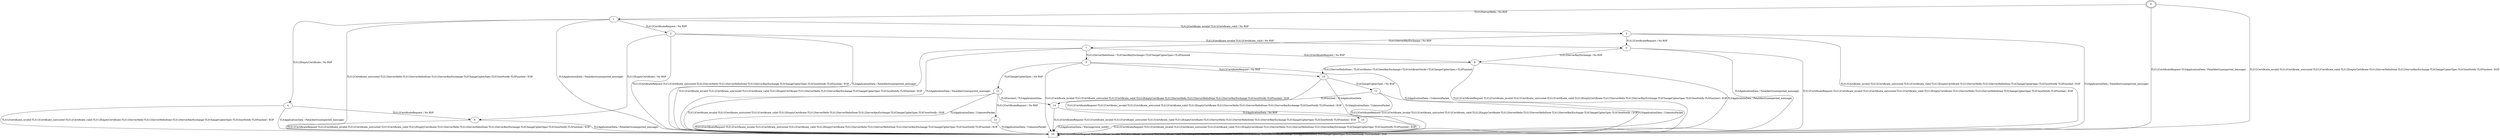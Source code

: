 digraph {
"0" [shape=doubleoctagon label=0];
"1" [shape=ellipse label=1];
"2" [shape=ellipse label=2];
"3" [shape=ellipse label=3];
"4" [shape=ellipse label=4];
"5" [shape=ellipse label=5];
"6" [shape=ellipse label=6];
"7" [shape=ellipse label=7];
"8" [shape=ellipse label=8];
"9" [shape=ellipse label=9];
"10" [shape=ellipse label=10];
"11" [shape=ellipse label=11];
"12" [shape=ellipse label=12];
"13" [shape=ellipse label=13];
"14" [shape=ellipse label=14];
"15" [shape=ellipse label=15];
"16" [shape=rectangle label=16];
"0" -> "16" [label="TLS12CertificateRequest-TLSApplicationData / FatalAlert(unexpected_message)"];
"0" -> "16" [label="TLS12Certificate_invalid-TLS12Certificate_untrusted-TLS12Certificate_valid-TLS12EmptyCertificate-TLS12ServerHelloDone-TLS12ServerKeyExchange-TLSChangeCipherSpec-TLSCloseNotify-TLSFinished / EOF"];
"0" -> "1" [label="TLS12ServerHello / No RSP"];
"1" -> "2" [label="TLS12CertificateRequest / No RSP"];
"1" -> "3" [label="TLS12Certificate_invalid-TLS12Certificate_valid / No RSP"];
"1" -> "16" [label="TLS12Certificate_untrusted-TLS12ServerHello-TLS12ServerHelloDone-TLS12ServerKeyExchange-TLSChangeCipherSpec-TLSCloseNotify-TLSFinished / EOF"];
"1" -> "4" [label="TLS12EmptyCertificate / No RSP"];
"1" -> "16" [label="TLSApplicationData / FatalAlert(unexpected_message)"];
"2" -> "16" [label="TLS12CertificateRequest-TLS12Certificate_untrusted-TLS12ServerHello-TLS12ServerHelloDone-TLS12ServerKeyExchange-TLSChangeCipherSpec-TLSCloseNotify-TLSFinished / EOF"];
"2" -> "5" [label="TLS12Certificate_invalid-TLS12Certificate_valid / No RSP"];
"2" -> "6" [label="TLS12EmptyCertificate / No RSP"];
"2" -> "16" [label="TLSApplicationData / FatalAlert(unexpected_message)"];
"3" -> "5" [label="TLS12CertificateRequest / No RSP"];
"3" -> "16" [label="TLS12Certificate_invalid-TLS12Certificate_untrusted-TLS12Certificate_valid-TLS12EmptyCertificate-TLS12ServerHello-TLS12ServerHelloDone-TLSChangeCipherSpec-TLSCloseNotify-TLSFinished / EOF"];
"3" -> "7" [label="TLS12ServerKeyExchange / No RSP"];
"3" -> "16" [label="TLSApplicationData / FatalAlert(unexpected_message)"];
"4" -> "6" [label="TLS12CertificateRequest / No RSP"];
"4" -> "16" [label="TLS12Certificate_invalid-TLS12Certificate_untrusted-TLS12Certificate_valid-TLS12EmptyCertificate-TLS12ServerHello-TLS12ServerHelloDone-TLS12ServerKeyExchange-TLSChangeCipherSpec-TLSCloseNotify-TLSFinished / EOF"];
"4" -> "16" [label="TLSApplicationData / FatalAlert(unexpected_message)"];
"5" -> "16" [label="TLS12CertificateRequest-TLS12Certificate_invalid-TLS12Certificate_untrusted-TLS12Certificate_valid-TLS12EmptyCertificate-TLS12ServerHello-TLS12ServerHelloDone-TLSChangeCipherSpec-TLSCloseNotify-TLSFinished / EOF"];
"5" -> "8" [label="TLS12ServerKeyExchange / No RSP"];
"5" -> "16" [label="TLSApplicationData / FatalAlert(unexpected_message)"];
"6" -> "16" [label="TLS12CertificateRequest-TLS12Certificate_invalid-TLS12Certificate_untrusted-TLS12Certificate_valid-TLS12EmptyCertificate-TLS12ServerHello-TLS12ServerHelloDone-TLS12ServerKeyExchange-TLSChangeCipherSpec-TLSCloseNotify-TLSFinished / EOF"];
"6" -> "16" [label="TLSApplicationData / FatalAlert(unexpected_message)"];
"7" -> "8" [label="TLS12CertificateRequest / No RSP"];
"7" -> "16" [label="TLS12Certificate_invalid-TLS12Certificate_untrusted-TLS12Certificate_valid-TLS12EmptyCertificate-TLS12ServerHello-TLS12ServerKeyExchange-TLSChangeCipherSpec-TLSCloseNotify-TLSFinished / EOF"];
"7" -> "9" [label="TLS12ServerHelloDone / TLSClientKeyExchange+TLSChangeCipherSpec+TLSFinished"];
"7" -> "16" [label="TLSApplicationData / FatalAlert(unexpected_message)"];
"8" -> "16" [label="TLS12CertificateRequest-TLS12Certificate_invalid-TLS12Certificate_untrusted-TLS12Certificate_valid-TLS12EmptyCertificate-TLS12ServerHello-TLS12ServerKeyExchange-TLSChangeCipherSpec-TLSCloseNotify-TLSFinished / EOF"];
"8" -> "10" [label="TLS12ServerHelloDone / TLSCertificate+TLSClientKeyExchange+TLSCertificateVerify+TLSChangeCipherSpec+TLSFinished"];
"8" -> "16" [label="TLSApplicationData / FatalAlert(unexpected_message)"];
"9" -> "10" [label="TLS12CertificateRequest / No RSP"];
"9" -> "16" [label="TLS12Certificate_invalid-TLS12Certificate_untrusted-TLS12Certificate_valid-TLS12EmptyCertificate-TLS12ServerHello-TLS12ServerHelloDone-TLS12ServerKeyExchange-TLSCloseNotify-TLSFinished / EOF"];
"9" -> "16" [label="TLSApplicationData / UnknownPacket"];
"9" -> "11" [label="TLSChangeCipherSpec / No RSP"];
"10" -> "16" [label="TLS12CertificateRequest-TLS12Certificate_invalid-TLS12Certificate_untrusted-TLS12Certificate_valid-TLS12EmptyCertificate-TLS12ServerHello-TLS12ServerHelloDone-TLS12ServerKeyExchange-TLSCloseNotify-TLSFinished / EOF"];
"10" -> "16" [label="TLSApplicationData / UnknownPacket"];
"10" -> "12" [label="TLSChangeCipherSpec / No RSP"];
"11" -> "13" [label="TLS12CertificateRequest / No RSP"];
"11" -> "16" [label="TLS12Certificate_invalid-TLS12Certificate_untrusted-TLS12Certificate_valid-TLS12EmptyCertificate-TLS12ServerHello-TLS12ServerHelloDone-TLS12ServerKeyExchange-TLSChangeCipherSpec-TLSCloseNotify / EOF"];
"11" -> "16" [label="TLSApplicationData / UnknownPacket"];
"11" -> "14" [label="TLSFinished / TLSApplicationData"];
"12" -> "16" [label="TLS12CertificateRequest-TLS12Certificate_invalid-TLS12Certificate_untrusted-TLS12Certificate_valid-TLS12EmptyCertificate-TLS12ServerHello-TLS12ServerHelloDone-TLS12ServerKeyExchange-TLSChangeCipherSpec-TLSCloseNotify / EOF"];
"12" -> "16" [label="TLSApplicationData / UnknownPacket"];
"12" -> "14" [label="TLSFinished / TLSApplicationData"];
"13" -> "16" [label="TLS12CertificateRequest-TLS12Certificate_invalid-TLS12Certificate_untrusted-TLS12Certificate_valid-TLS12EmptyCertificate-TLS12ServerHello-TLS12ServerHelloDone-TLS12ServerKeyExchange-TLSChangeCipherSpec-TLSCloseNotify-TLSFinished / EOF"];
"13" -> "16" [label="TLSApplicationData / UnknownPacket"];
"14" -> "16" [label="TLS12CertificateRequest-TLS12Certificate_invalid-TLS12Certificate_untrusted-TLS12Certificate_valid-TLS12EmptyCertificate-TLS12ServerHello-TLS12ServerHelloDone-TLS12ServerKeyExchange-TLSChangeCipherSpec-TLSCloseNotify-TLSFinished / EOF"];
"14" -> "15" [label="TLSApplicationData / No RSP"];
"15" -> "16" [label="TLS12CertificateRequest-TLS12Certificate_invalid-TLS12Certificate_untrusted-TLS12Certificate_valid-TLS12EmptyCertificate-TLS12ServerHello-TLS12ServerHelloDone-TLS12ServerKeyExchange-TLSChangeCipherSpec-TLSCloseNotify-TLSFinished / EOF"];
"15" -> "16" [label="TLSApplicationData / Warning(close_notify)"];
"16" -> "16" [label="TLS12CertificateRequest-TLS12Certificate_invalid-TLS12Certificate_untrusted-TLS12Certificate_valid-TLS12EmptyCertificate-TLS12ServerHello-TLS12ServerHelloDone-TLS12ServerKeyExchange-TLSApplicationData-TLSChangeCipherSpec-TLSCloseNotify-TLSFinished / EOF"];
}
